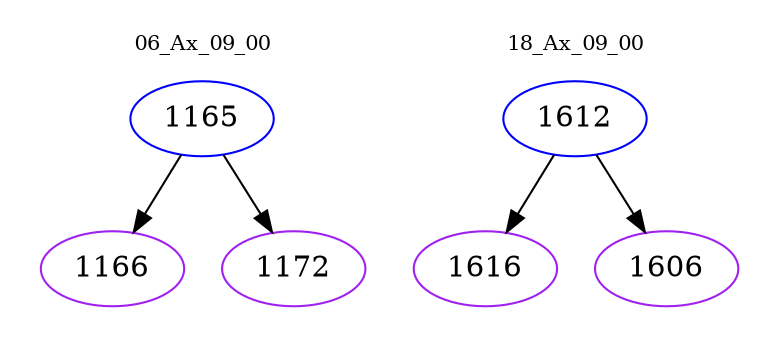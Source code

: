 digraph{
subgraph cluster_0 {
color = white
label = "06_Ax_09_00";
fontsize=10;
T0_1165 [label="1165", color="blue"]
T0_1165 -> T0_1166 [color="black"]
T0_1166 [label="1166", color="purple"]
T0_1165 -> T0_1172 [color="black"]
T0_1172 [label="1172", color="purple"]
}
subgraph cluster_1 {
color = white
label = "18_Ax_09_00";
fontsize=10;
T1_1612 [label="1612", color="blue"]
T1_1612 -> T1_1616 [color="black"]
T1_1616 [label="1616", color="purple"]
T1_1612 -> T1_1606 [color="black"]
T1_1606 [label="1606", color="purple"]
}
}
